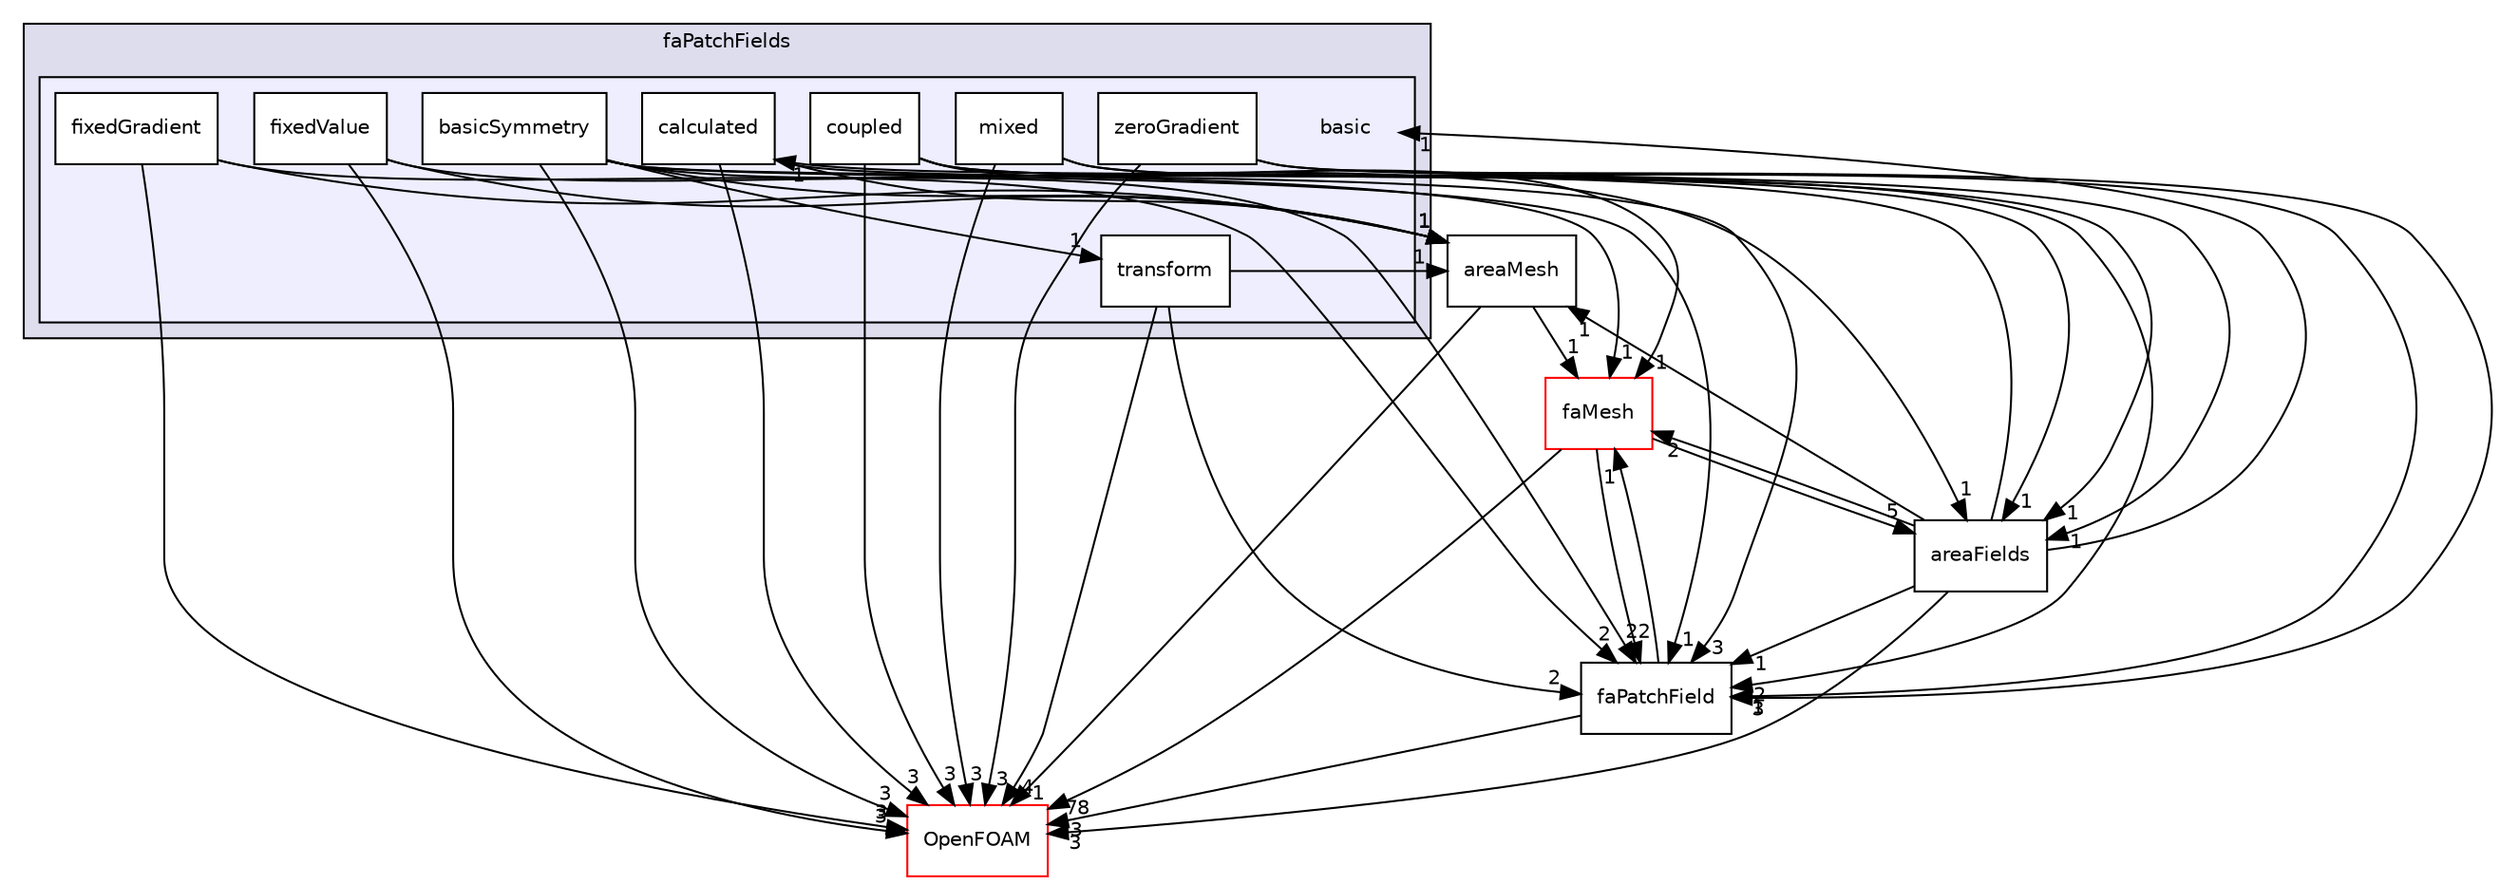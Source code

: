 digraph "src/finiteArea/fields/faPatchFields/basic" {
  bgcolor=transparent;
  compound=true
  node [ fontsize="10", fontname="Helvetica"];
  edge [ labelfontsize="10", labelfontname="Helvetica"];
  subgraph clusterdir_2ab18c7cf3ac70392000d64dbb3a76b5 {
    graph [ bgcolor="#ddddee", pencolor="black", label="faPatchFields" fontname="Helvetica", fontsize="10", URL="dir_2ab18c7cf3ac70392000d64dbb3a76b5.html"]
  subgraph clusterdir_a3ace091d9f29f1a163e7ddba3bdb43a {
    graph [ bgcolor="#eeeeff", pencolor="black", label="" URL="dir_a3ace091d9f29f1a163e7ddba3bdb43a.html"];
    dir_a3ace091d9f29f1a163e7ddba3bdb43a [shape=plaintext label="basic"];
    dir_314bf0017044f5bc5258b9907e1236fe [shape=box label="basicSymmetry" color="black" fillcolor="white" style="filled" URL="dir_314bf0017044f5bc5258b9907e1236fe.html"];
    dir_638bb4f0be89767a01988d22ec4c2345 [shape=box label="calculated" color="black" fillcolor="white" style="filled" URL="dir_638bb4f0be89767a01988d22ec4c2345.html"];
    dir_80951484c7cfeaef77398f0455c32713 [shape=box label="coupled" color="black" fillcolor="white" style="filled" URL="dir_80951484c7cfeaef77398f0455c32713.html"];
    dir_c3434a5b0570a5a1243060007de3f1d4 [shape=box label="fixedGradient" color="black" fillcolor="white" style="filled" URL="dir_c3434a5b0570a5a1243060007de3f1d4.html"];
    dir_44a3b99df644f8074a13a9ed771645cd [shape=box label="fixedValue" color="black" fillcolor="white" style="filled" URL="dir_44a3b99df644f8074a13a9ed771645cd.html"];
    dir_4948d66936889becd31a64025c3996b7 [shape=box label="mixed" color="black" fillcolor="white" style="filled" URL="dir_4948d66936889becd31a64025c3996b7.html"];
    dir_f413978bd5a8fadf982e151b25b35d8e [shape=box label="transform" color="black" fillcolor="white" style="filled" URL="dir_f413978bd5a8fadf982e151b25b35d8e.html"];
    dir_79b93069b08f735d8ec4a0f53a6f1e7f [shape=box label="zeroGradient" color="black" fillcolor="white" style="filled" URL="dir_79b93069b08f735d8ec4a0f53a6f1e7f.html"];
  }
  }
  dir_aa4bce7a1abbd72ee1f4d02ddf362a3b [shape=box label="areaMesh" URL="dir_aa4bce7a1abbd72ee1f4d02ddf362a3b.html"];
  dir_45bb735b99283f509e93082dc5349c43 [shape=box label="faPatchField" URL="dir_45bb735b99283f509e93082dc5349c43.html"];
  dir_daaae48b02afa3c7d2f12c306bc03aaf [shape=box label="areaFields" URL="dir_daaae48b02afa3c7d2f12c306bc03aaf.html"];
  dir_c5473ff19b20e6ec4dfe5c310b3778a8 [shape=box label="OpenFOAM" color="red" URL="dir_c5473ff19b20e6ec4dfe5c310b3778a8.html"];
  dir_f14612db68a06d13a87d37d60dc895d5 [shape=box label="faMesh" color="red" URL="dir_f14612db68a06d13a87d37d60dc895d5.html"];
  dir_79b93069b08f735d8ec4a0f53a6f1e7f->dir_45bb735b99283f509e93082dc5349c43 [headlabel="3", labeldistance=1.5 headhref="dir_000758_000771.html"];
  dir_79b93069b08f735d8ec4a0f53a6f1e7f->dir_daaae48b02afa3c7d2f12c306bc03aaf [headlabel="1", labeldistance=1.5 headhref="dir_000758_000735.html"];
  dir_79b93069b08f735d8ec4a0f53a6f1e7f->dir_c5473ff19b20e6ec4dfe5c310b3778a8 [headlabel="3", labeldistance=1.5 headhref="dir_000758_002151.html"];
  dir_314bf0017044f5bc5258b9907e1236fe->dir_aa4bce7a1abbd72ee1f4d02ddf362a3b [headlabel="1", labeldistance=1.5 headhref="dir_000751_000714.html"];
  dir_314bf0017044f5bc5258b9907e1236fe->dir_45bb735b99283f509e93082dc5349c43 [headlabel="1", labeldistance=1.5 headhref="dir_000751_000771.html"];
  dir_314bf0017044f5bc5258b9907e1236fe->dir_f413978bd5a8fadf982e151b25b35d8e [headlabel="1", labeldistance=1.5 headhref="dir_000751_000757.html"];
  dir_314bf0017044f5bc5258b9907e1236fe->dir_daaae48b02afa3c7d2f12c306bc03aaf [headlabel="1", labeldistance=1.5 headhref="dir_000751_000735.html"];
  dir_314bf0017044f5bc5258b9907e1236fe->dir_c5473ff19b20e6ec4dfe5c310b3778a8 [headlabel="3", labeldistance=1.5 headhref="dir_000751_002151.html"];
  dir_314bf0017044f5bc5258b9907e1236fe->dir_f14612db68a06d13a87d37d60dc895d5 [headlabel="1", labeldistance=1.5 headhref="dir_000751_000719.html"];
  dir_aa4bce7a1abbd72ee1f4d02ddf362a3b->dir_c5473ff19b20e6ec4dfe5c310b3778a8 [headlabel="1", labeldistance=1.5 headhref="dir_000714_002151.html"];
  dir_aa4bce7a1abbd72ee1f4d02ddf362a3b->dir_f14612db68a06d13a87d37d60dc895d5 [headlabel="1", labeldistance=1.5 headhref="dir_000714_000719.html"];
  dir_c3434a5b0570a5a1243060007de3f1d4->dir_aa4bce7a1abbd72ee1f4d02ddf362a3b [headlabel="1", labeldistance=1.5 headhref="dir_000754_000714.html"];
  dir_c3434a5b0570a5a1243060007de3f1d4->dir_45bb735b99283f509e93082dc5349c43 [headlabel="2", labeldistance=1.5 headhref="dir_000754_000771.html"];
  dir_c3434a5b0570a5a1243060007de3f1d4->dir_c5473ff19b20e6ec4dfe5c310b3778a8 [headlabel="3", labeldistance=1.5 headhref="dir_000754_002151.html"];
  dir_80951484c7cfeaef77398f0455c32713->dir_45bb735b99283f509e93082dc5349c43 [headlabel="2", labeldistance=1.5 headhref="dir_000753_000771.html"];
  dir_80951484c7cfeaef77398f0455c32713->dir_daaae48b02afa3c7d2f12c306bc03aaf [headlabel="1", labeldistance=1.5 headhref="dir_000753_000735.html"];
  dir_80951484c7cfeaef77398f0455c32713->dir_c5473ff19b20e6ec4dfe5c310b3778a8 [headlabel="3", labeldistance=1.5 headhref="dir_000753_002151.html"];
  dir_80951484c7cfeaef77398f0455c32713->dir_f14612db68a06d13a87d37d60dc895d5 [headlabel="1", labeldistance=1.5 headhref="dir_000753_000719.html"];
  dir_638bb4f0be89767a01988d22ec4c2345->dir_aa4bce7a1abbd72ee1f4d02ddf362a3b [headlabel="1", labeldistance=1.5 headhref="dir_000752_000714.html"];
  dir_638bb4f0be89767a01988d22ec4c2345->dir_45bb735b99283f509e93082dc5349c43 [headlabel="3", labeldistance=1.5 headhref="dir_000752_000771.html"];
  dir_638bb4f0be89767a01988d22ec4c2345->dir_c5473ff19b20e6ec4dfe5c310b3778a8 [headlabel="3", labeldistance=1.5 headhref="dir_000752_002151.html"];
  dir_4948d66936889becd31a64025c3996b7->dir_45bb735b99283f509e93082dc5349c43 [headlabel="1", labeldistance=1.5 headhref="dir_000756_000771.html"];
  dir_4948d66936889becd31a64025c3996b7->dir_daaae48b02afa3c7d2f12c306bc03aaf [headlabel="1", labeldistance=1.5 headhref="dir_000756_000735.html"];
  dir_4948d66936889becd31a64025c3996b7->dir_c5473ff19b20e6ec4dfe5c310b3778a8 [headlabel="3", labeldistance=1.5 headhref="dir_000756_002151.html"];
  dir_45bb735b99283f509e93082dc5349c43->dir_c5473ff19b20e6ec4dfe5c310b3778a8 [headlabel="3", labeldistance=1.5 headhref="dir_000771_002151.html"];
  dir_45bb735b99283f509e93082dc5349c43->dir_f14612db68a06d13a87d37d60dc895d5 [headlabel="1", labeldistance=1.5 headhref="dir_000771_000719.html"];
  dir_f413978bd5a8fadf982e151b25b35d8e->dir_aa4bce7a1abbd72ee1f4d02ddf362a3b [headlabel="1", labeldistance=1.5 headhref="dir_000757_000714.html"];
  dir_f413978bd5a8fadf982e151b25b35d8e->dir_45bb735b99283f509e93082dc5349c43 [headlabel="2", labeldistance=1.5 headhref="dir_000757_000771.html"];
  dir_f413978bd5a8fadf982e151b25b35d8e->dir_c5473ff19b20e6ec4dfe5c310b3778a8 [headlabel="4", labeldistance=1.5 headhref="dir_000757_002151.html"];
  dir_daaae48b02afa3c7d2f12c306bc03aaf->dir_aa4bce7a1abbd72ee1f4d02ddf362a3b [headlabel="1", labeldistance=1.5 headhref="dir_000735_000714.html"];
  dir_daaae48b02afa3c7d2f12c306bc03aaf->dir_638bb4f0be89767a01988d22ec4c2345 [headlabel="1", labeldistance=1.5 headhref="dir_000735_000752.html"];
  dir_daaae48b02afa3c7d2f12c306bc03aaf->dir_a3ace091d9f29f1a163e7ddba3bdb43a [headlabel="1", labeldistance=1.5 headhref="dir_000735_000750.html"];
  dir_daaae48b02afa3c7d2f12c306bc03aaf->dir_45bb735b99283f509e93082dc5349c43 [headlabel="1", labeldistance=1.5 headhref="dir_000735_000771.html"];
  dir_daaae48b02afa3c7d2f12c306bc03aaf->dir_c5473ff19b20e6ec4dfe5c310b3778a8 [headlabel="3", labeldistance=1.5 headhref="dir_000735_002151.html"];
  dir_daaae48b02afa3c7d2f12c306bc03aaf->dir_f14612db68a06d13a87d37d60dc895d5 [headlabel="2", labeldistance=1.5 headhref="dir_000735_000719.html"];
  dir_f14612db68a06d13a87d37d60dc895d5->dir_45bb735b99283f509e93082dc5349c43 [headlabel="2", labeldistance=1.5 headhref="dir_000719_000771.html"];
  dir_f14612db68a06d13a87d37d60dc895d5->dir_daaae48b02afa3c7d2f12c306bc03aaf [headlabel="5", labeldistance=1.5 headhref="dir_000719_000735.html"];
  dir_f14612db68a06d13a87d37d60dc895d5->dir_c5473ff19b20e6ec4dfe5c310b3778a8 [headlabel="78", labeldistance=1.5 headhref="dir_000719_002151.html"];
  dir_44a3b99df644f8074a13a9ed771645cd->dir_aa4bce7a1abbd72ee1f4d02ddf362a3b [headlabel="1", labeldistance=1.5 headhref="dir_000755_000714.html"];
  dir_44a3b99df644f8074a13a9ed771645cd->dir_45bb735b99283f509e93082dc5349c43 [headlabel="2", labeldistance=1.5 headhref="dir_000755_000771.html"];
  dir_44a3b99df644f8074a13a9ed771645cd->dir_c5473ff19b20e6ec4dfe5c310b3778a8 [headlabel="3", labeldistance=1.5 headhref="dir_000755_002151.html"];
}
